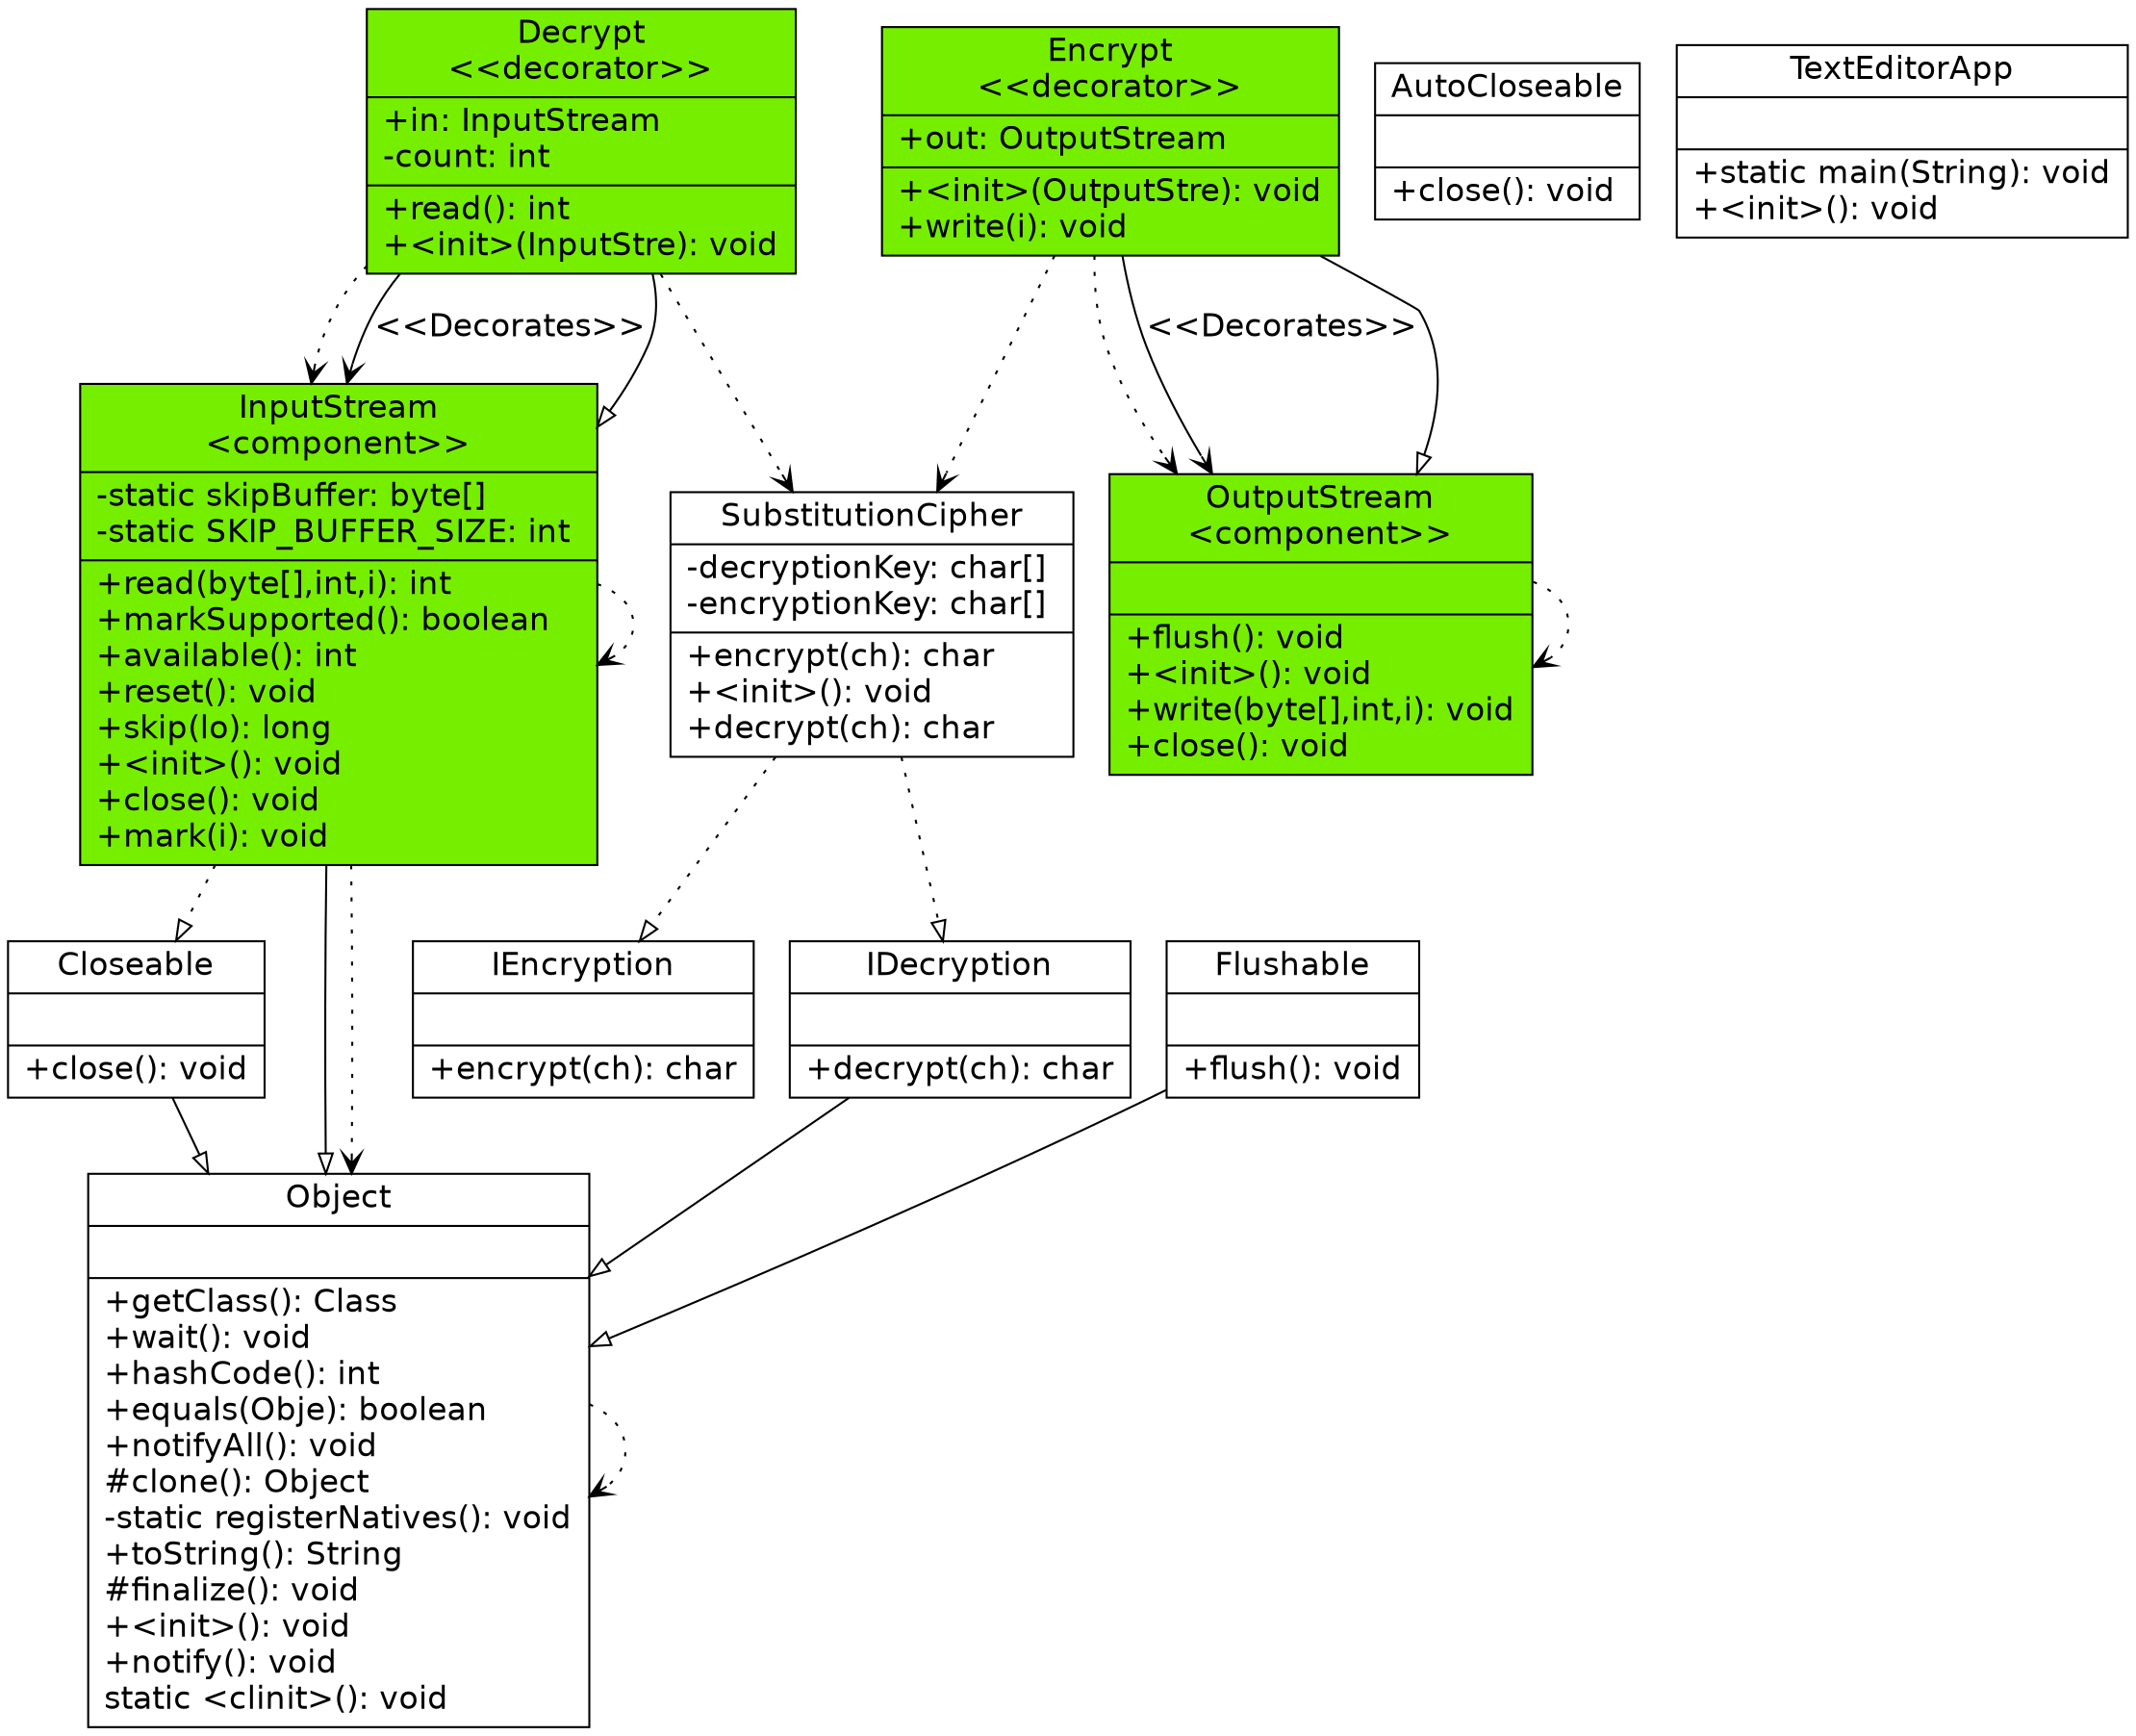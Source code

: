 digraph G{
	fontname = "Bitstream Vera Sans"
	fontsize = 16

node [
	fontname = "Bitstream Vera Sans"
	fontsize = 16

 shape = "record"
]
edge [
	fontname = "Bitstream Vera Sans"
	fontsize = 16
]
IEncryption [ 
center=true
    label="{IEncryption| | +encrypt(ch): char\l}"color = black
style = filled 
 fillcolor = white
]
Decrypt [ 
center=true
    label="{Decrypt\n\<\<decorator\>\>|+in: InputStream \l-count: int \l | +read(): int\l+\<init\>(InputStre): void\l}"color = null
style = filled 
 fillcolor = chartreuse2
]
InputStream [ 
center=true
    label="{InputStream\n\<\component\>\>|-static skipBuffer: byte[] \l-static SKIP_BUFFER_SIZE: int \l | +read(byte[],int,i): int\l+markSupported(): boolean\l+available(): int\l+reset(): void\l+skip(lo): long\l+\<init\>(): void\l+close(): void\l+mark(i): void\l}"color = null
style = filled 
 fillcolor = chartreuse2
]
OutputStream [ 
center=true
    label="{OutputStream\n\<\component\>\>| | +flush(): void\l+\<init\>(): void\l+write(byte[],int,i): void\l+close(): void\l}"color = null
style = filled 
 fillcolor = chartreuse2
]
Closeable [ 
center=true
    label="{Closeable| | +close(): void\l}"color = black
style = filled 
 fillcolor = white
]
AutoCloseable [ 
center=true
    label="{AutoCloseable| | +close(): void\l}"color = black
style = filled 
 fillcolor = white
]
SubstitutionCipher [ 
center=true
    label="{SubstitutionCipher|-decryptionKey: char[] \l-encryptionKey: char[] \l | +encrypt(ch): char\l+\<init\>(): void\l+decrypt(ch): char\l}"color = black
style = filled 
 fillcolor = white
]
IDecryption [ 
center=true
    label="{IDecryption| | +decrypt(ch): char\l}"color = black
style = filled 
 fillcolor = white
]
Object [ 
center=true
    label="{Object| | +getClass(): Class\l+wait(): void\l+hashCode(): int\l+equals(Obje): boolean\l+notifyAll(): void\l#clone(): Object\l-static registerNatives(): void\l+toString(): String\l#finalize(): void\l+\<init\>(): void\l+notify(): void\lstatic \<clinit\>(): void\l}"color = black
style = filled 
 fillcolor = white
]
Flushable [ 
center=true
    label="{Flushable| | +flush(): void\l}"color = black
style = filled 
 fillcolor = white
]
Encrypt [ 
center=true
    label="{Encrypt\n\<\<decorator\>\>|+out: OutputStream \l | +\<init\>(OutputStre): void\l+write(i): void\l}"color = null
style = filled 
 fillcolor = chartreuse2
]
TextEditorApp [ 
center=true
    label="{TextEditorApp| | +static main(String): void\l+\<init\>(): void\l}"color = black
style = filled 
 fillcolor = white
]
Decrypt -> InputStream[arrowhead = vee, style = dotted]
Decrypt -> InputStream[arrowhead = vee,label="\<\<Decorates\>\>"]
Decrypt -> SubstitutionCipher[arrowhead = vee, style = dotted]
Decrypt -> InputStream [arrowhead = onormal]
InputStream -> Closeable[arrowhead = onormal,style = dotted]
InputStream -> InputStream[arrowhead = vee, style = dotted]
InputStream -> Object [arrowhead = onormal]
InputStream -> Object[arrowhead = vee, style = dotted]
OutputStream -> OutputStream[arrowhead = vee, style = dotted]
Closeable -> Object [arrowhead = onormal]
SubstitutionCipher -> IDecryption[arrowhead = onormal,style = dotted]
SubstitutionCipher -> IEncryption[arrowhead = onormal,style = dotted]
Object -> Object[arrowhead = vee, style = dotted]
IDecryption -> Object [arrowhead = onormal]
Flushable -> Object [arrowhead = onormal]
Encrypt -> OutputStream[arrowhead = vee, style = dotted]
Encrypt -> OutputStream[arrowhead = vee,label="\<\<Decorates\>\>"]
Encrypt -> SubstitutionCipher[arrowhead = vee, style = dotted]
Encrypt -> OutputStream [arrowhead = onormal]


}